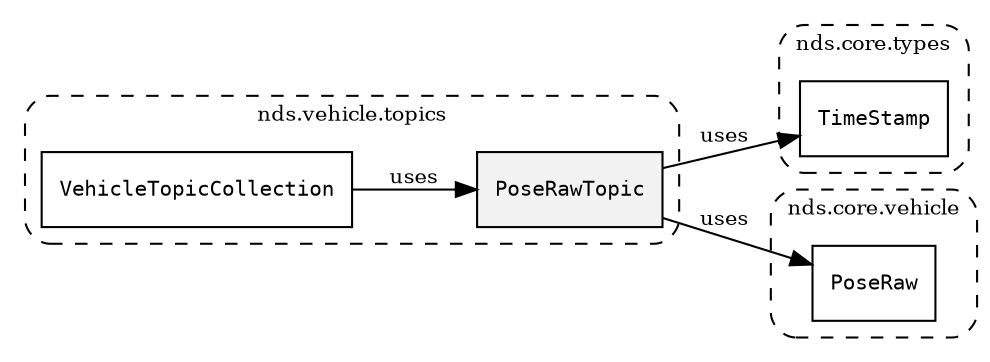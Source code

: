 /**
 * This dot file creates symbol collaboration diagram for PoseRawTopic.
 */
digraph ZSERIO
{
    node [shape=box, fontsize=10];
    rankdir="LR";
    fontsize=10;
    tooltip="PoseRawTopic collaboration diagram";

    subgraph "cluster_nds.vehicle.topics"
    {
        style="dashed, rounded";
        label="nds.vehicle.topics";
        tooltip="Package nds.vehicle.topics";
        href="../../../content/packages/nds.vehicle.topics.html#Package-nds-vehicle-topics";
        target="_parent";

        "PoseRawTopic" [style="filled", fillcolor="#0000000D", target="_parent", label=<<font face="monospace"><table align="center" border="0" cellspacing="0" cellpadding="0"><tr><td href="../../../content/packages/nds.vehicle.topics.html#Structure-PoseRawTopic" title="Structure defined in nds.vehicle.topics">PoseRawTopic</td></tr></table></font>>];
        "VehicleTopicCollection" [target="_parent", label=<<font face="monospace"><table align="center" border="0" cellspacing="0" cellpadding="0"><tr><td href="../../../content/packages/nds.vehicle.topics.html#Pubsub-VehicleTopicCollection" title="Pubsub defined in nds.vehicle.topics">VehicleTopicCollection</td></tr></table></font>>];
    }

    subgraph "cluster_nds.core.types"
    {
        style="dashed, rounded";
        label="nds.core.types";
        tooltip="Package nds.core.types";
        href="../../../content/packages/nds.core.types.html#Package-nds-core-types";
        target="_parent";

        "TimeStamp" [target="_parent", label=<<font face="monospace"><table align="center" border="0" cellspacing="0" cellpadding="0"><tr><td href="../../../content/packages/nds.core.types.html#Structure-TimeStamp" title="Structure defined in nds.core.types">TimeStamp</td></tr></table></font>>];
    }

    subgraph "cluster_nds.core.vehicle"
    {
        style="dashed, rounded";
        label="nds.core.vehicle";
        tooltip="Package nds.core.vehicle";
        href="../../../content/packages/nds.core.vehicle.html#Package-nds-core-vehicle";
        target="_parent";

        "PoseRaw" [target="_parent", label=<<font face="monospace"><table align="center" border="0" cellspacing="0" cellpadding="0"><tr><td href="../../../content/packages/nds.core.vehicle.html#Structure-PoseRaw" title="Structure defined in nds.core.vehicle">PoseRaw</td></tr></table></font>>];
    }

    "PoseRawTopic" -> "TimeStamp" [label="uses", fontsize=10];
    "PoseRawTopic" -> "PoseRaw" [label="uses", fontsize=10];
    "VehicleTopicCollection" -> "PoseRawTopic" [label="uses", fontsize=10];
}

